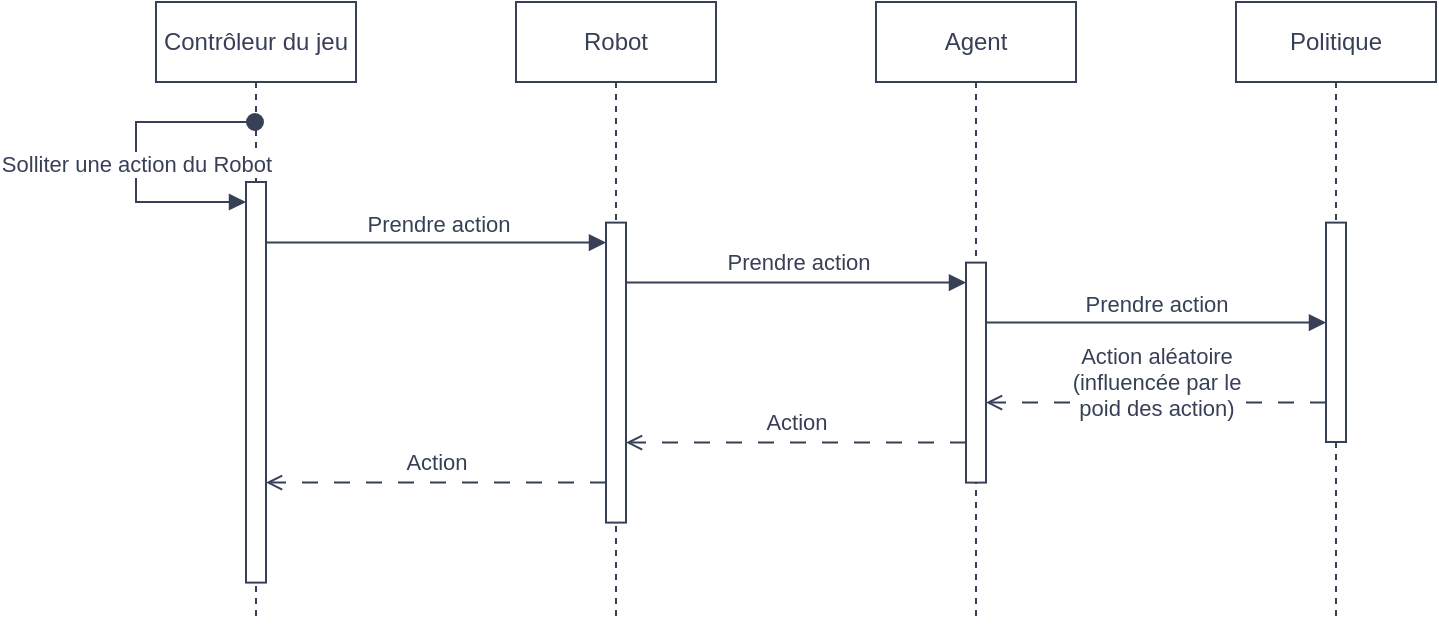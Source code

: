 <mxfile version="21.2.1" type="device">
  <diagram name="Page-1" id="2YBvvXClWsGukQMizWep">
    <mxGraphModel dx="1292" dy="1162" grid="1" gridSize="10" guides="1" tooltips="1" connect="1" arrows="1" fold="1" page="1" pageScale="1" pageWidth="850" pageHeight="1100" background="none" math="0" shadow="0">
      <root>
        <mxCell id="0" />
        <mxCell id="1" parent="0" />
        <mxCell id="aM9ryv3xv72pqoxQDRHE-1" value="Contrôleur du jeu" style="shape=umlLifeline;perimeter=lifelinePerimeter;whiteSpace=wrap;html=1;container=0;dropTarget=0;collapsible=0;recursiveResize=0;outlineConnect=0;portConstraint=eastwest;newEdgeStyle={&quot;edgeStyle&quot;:&quot;elbowEdgeStyle&quot;,&quot;elbow&quot;:&quot;vertical&quot;,&quot;curved&quot;:0,&quot;rounded&quot;:0};labelBackgroundColor=default;size=40;fontColor=#374057;strokeColor=#374057;" parent="1" vertex="1">
          <mxGeometry x="80" y="40" width="100" height="310" as="geometry" />
        </mxCell>
        <mxCell id="aM9ryv3xv72pqoxQDRHE-2" value="" style="html=1;points=[];perimeter=orthogonalPerimeter;outlineConnect=0;targetShapes=umlLifeline;portConstraint=eastwest;newEdgeStyle={&quot;edgeStyle&quot;:&quot;elbowEdgeStyle&quot;,&quot;elbow&quot;:&quot;vertical&quot;,&quot;curved&quot;:0,&quot;rounded&quot;:0};fontColor=#374057;strokeColor=#374057;" parent="aM9ryv3xv72pqoxQDRHE-1" vertex="1">
          <mxGeometry x="45" y="90" width="10" height="200.3" as="geometry" />
        </mxCell>
        <mxCell id="aM9ryv3xv72pqoxQDRHE-3" value="Solliter une action du Robot" style="verticalAlign=bottom;startArrow=oval;endArrow=block;startSize=8;edgeStyle=orthogonalEdgeStyle;elbow=vertical;rounded=0;labelBackgroundColor=default;labelBorderColor=none;html=1;fontStyle=0;fontColor=#374057;strokeColor=#374057;" parent="aM9ryv3xv72pqoxQDRHE-1" source="aM9ryv3xv72pqoxQDRHE-1" target="aM9ryv3xv72pqoxQDRHE-2" edge="1">
          <mxGeometry x="0.159" relative="1" as="geometry">
            <mxPoint x="-60" y="100.3" as="sourcePoint" />
            <Array as="points">
              <mxPoint x="-10" y="60" />
              <mxPoint x="-10" y="100" />
            </Array>
            <mxPoint as="offset" />
          </mxGeometry>
        </mxCell>
        <mxCell id="aM9ryv3xv72pqoxQDRHE-5" value="Robot" style="shape=umlLifeline;perimeter=lifelinePerimeter;whiteSpace=wrap;html=1;container=0;dropTarget=0;collapsible=0;recursiveResize=0;outlineConnect=0;portConstraint=eastwest;newEdgeStyle={&quot;edgeStyle&quot;:&quot;elbowEdgeStyle&quot;,&quot;elbow&quot;:&quot;vertical&quot;,&quot;curved&quot;:0,&quot;rounded&quot;:0};fontColor=#374057;strokeColor=#374057;" parent="1" vertex="1">
          <mxGeometry x="260" y="40" width="100" height="310" as="geometry" />
        </mxCell>
        <mxCell id="aM9ryv3xv72pqoxQDRHE-6" value="" style="html=1;points=[];perimeter=orthogonalPerimeter;outlineConnect=0;targetShapes=umlLifeline;portConstraint=eastwest;newEdgeStyle={&quot;edgeStyle&quot;:&quot;elbowEdgeStyle&quot;,&quot;elbow&quot;:&quot;vertical&quot;,&quot;curved&quot;:0,&quot;rounded&quot;:0};fontColor=#374057;strokeColor=#374057;" parent="aM9ryv3xv72pqoxQDRHE-5" vertex="1">
          <mxGeometry x="45" y="110.3" width="10" height="150" as="geometry" />
        </mxCell>
        <mxCell id="aM9ryv3xv72pqoxQDRHE-7" value="Prendre action" style="html=1;verticalAlign=bottom;endArrow=block;edgeStyle=elbowEdgeStyle;elbow=vertical;curved=0;rounded=0;labelBackgroundColor=none;fontColor=#374057;strokeColor=#374057;" parent="1" source="aM9ryv3xv72pqoxQDRHE-2" target="aM9ryv3xv72pqoxQDRHE-6" edge="1">
          <mxGeometry x="0.003" relative="1" as="geometry">
            <mxPoint x="235" y="160.3" as="sourcePoint" />
            <Array as="points">
              <mxPoint x="220" y="160.3" />
            </Array>
            <mxPoint as="offset" />
          </mxGeometry>
        </mxCell>
        <mxCell id="Yk7irKGBs4unOvjQ7Orx-1" value="Agent" style="shape=umlLifeline;perimeter=lifelinePerimeter;whiteSpace=wrap;html=1;container=0;dropTarget=0;collapsible=0;recursiveResize=0;outlineConnect=0;portConstraint=eastwest;newEdgeStyle={&quot;edgeStyle&quot;:&quot;elbowEdgeStyle&quot;,&quot;elbow&quot;:&quot;vertical&quot;,&quot;curved&quot;:0,&quot;rounded&quot;:0};fontColor=#374057;strokeColor=#374057;" parent="1" vertex="1">
          <mxGeometry x="440" y="40" width="100" height="310" as="geometry" />
        </mxCell>
        <mxCell id="Yk7irKGBs4unOvjQ7Orx-2" value="" style="html=1;points=[];perimeter=orthogonalPerimeter;outlineConnect=0;targetShapes=umlLifeline;portConstraint=eastwest;newEdgeStyle={&quot;edgeStyle&quot;:&quot;elbowEdgeStyle&quot;,&quot;elbow&quot;:&quot;vertical&quot;,&quot;curved&quot;:0,&quot;rounded&quot;:0};fontColor=#374057;strokeColor=#374057;" parent="Yk7irKGBs4unOvjQ7Orx-1" vertex="1">
          <mxGeometry x="45" y="130.3" width="10" height="110" as="geometry" />
        </mxCell>
        <mxCell id="Yk7irKGBs4unOvjQ7Orx-3" value="Politique" style="shape=umlLifeline;perimeter=lifelinePerimeter;whiteSpace=wrap;html=1;container=0;dropTarget=0;collapsible=0;recursiveResize=0;outlineConnect=0;portConstraint=eastwest;newEdgeStyle={&quot;edgeStyle&quot;:&quot;elbowEdgeStyle&quot;,&quot;elbow&quot;:&quot;vertical&quot;,&quot;curved&quot;:0,&quot;rounded&quot;:0};fontColor=#374057;strokeColor=#374057;" parent="1" vertex="1">
          <mxGeometry x="620" y="40" width="100" height="310" as="geometry" />
        </mxCell>
        <mxCell id="Yk7irKGBs4unOvjQ7Orx-4" value="" style="html=1;points=[];perimeter=orthogonalPerimeter;outlineConnect=0;targetShapes=umlLifeline;portConstraint=eastwest;newEdgeStyle={&quot;edgeStyle&quot;:&quot;elbowEdgeStyle&quot;,&quot;elbow&quot;:&quot;vertical&quot;,&quot;curved&quot;:0,&quot;rounded&quot;:0};fontColor=#374057;strokeColor=#374057;" parent="Yk7irKGBs4unOvjQ7Orx-3" vertex="1">
          <mxGeometry x="45" y="110.3" width="10" height="109.7" as="geometry" />
        </mxCell>
        <mxCell id="Yk7irKGBs4unOvjQ7Orx-6" value="Prendre action" style="edgeStyle=elbowEdgeStyle;rounded=0;orthogonalLoop=1;jettySize=auto;html=1;elbow=vertical;curved=0;endArrow=block;endFill=1;labelBackgroundColor=none;fontColor=#374057;strokeColor=#374057;" parent="1" source="aM9ryv3xv72pqoxQDRHE-6" target="Yk7irKGBs4unOvjQ7Orx-2" edge="1">
          <mxGeometry x="0.003" y="10" relative="1" as="geometry">
            <Array as="points">
              <mxPoint x="390" y="180.3" />
            </Array>
            <mxPoint as="offset" />
          </mxGeometry>
        </mxCell>
        <mxCell id="Yk7irKGBs4unOvjQ7Orx-7" style="edgeStyle=elbowEdgeStyle;rounded=0;orthogonalLoop=1;jettySize=auto;html=1;elbow=vertical;curved=0;endArrow=block;endFill=1;fontColor=#374057;strokeColor=#374057;" parent="1" source="Yk7irKGBs4unOvjQ7Orx-2" target="Yk7irKGBs4unOvjQ7Orx-4" edge="1">
          <mxGeometry relative="1" as="geometry">
            <Array as="points">
              <mxPoint x="580" y="200.3" />
            </Array>
          </mxGeometry>
        </mxCell>
        <mxCell id="Yk7irKGBs4unOvjQ7Orx-8" value="Prendre action" style="edgeLabel;html=1;align=center;verticalAlign=middle;resizable=0;points=[];labelBackgroundColor=none;fontColor=#374057;" parent="Yk7irKGBs4unOvjQ7Orx-7" vertex="1" connectable="0">
          <mxGeometry x="-0.374" y="-1" relative="1" as="geometry">
            <mxPoint x="32" y="-11" as="offset" />
          </mxGeometry>
        </mxCell>
        <mxCell id="Yk7irKGBs4unOvjQ7Orx-9" value="Action aléatoire&lt;br&gt;(influencée par le &lt;br&gt;poid des action)" style="edgeStyle=elbowEdgeStyle;rounded=0;orthogonalLoop=1;jettySize=auto;html=1;elbow=vertical;curved=0;dashed=1;strokeColor=#374057;endArrow=open;endFill=0;dashPattern=8 8;labelBackgroundColor=default;fontColor=#374057;" parent="1" source="Yk7irKGBs4unOvjQ7Orx-4" target="Yk7irKGBs4unOvjQ7Orx-2" edge="1">
          <mxGeometry y="-10" relative="1" as="geometry">
            <Array as="points">
              <mxPoint x="580" y="240.3" />
            </Array>
            <mxPoint as="offset" />
          </mxGeometry>
        </mxCell>
        <mxCell id="Yk7irKGBs4unOvjQ7Orx-10" style="edgeStyle=elbowEdgeStyle;rounded=0;orthogonalLoop=1;jettySize=auto;html=1;elbow=vertical;curved=0;dashed=1;strokeColor=none;dashPattern=8 8;fontColor=#374057;" parent="1" source="Yk7irKGBs4unOvjQ7Orx-2" target="aM9ryv3xv72pqoxQDRHE-6" edge="1">
          <mxGeometry relative="1" as="geometry">
            <Array as="points">
              <mxPoint x="400" y="260.3" />
            </Array>
          </mxGeometry>
        </mxCell>
        <mxCell id="Yk7irKGBs4unOvjQ7Orx-11" value="Action" style="edgeStyle=elbowEdgeStyle;rounded=0;orthogonalLoop=1;jettySize=auto;html=1;elbow=vertical;curved=0;strokeColor=#374057;endArrow=open;endFill=0;labelBackgroundColor=none;dashed=1;dashPattern=8 8;fontColor=#374057;" parent="1" source="Yk7irKGBs4unOvjQ7Orx-2" target="aM9ryv3xv72pqoxQDRHE-6" edge="1">
          <mxGeometry y="-10" relative="1" as="geometry">
            <mxPoint x="480" y="260.61" as="sourcePoint" />
            <mxPoint x="320" y="260.3" as="targetPoint" />
            <mxPoint as="offset" />
            <Array as="points">
              <mxPoint x="330" y="260.3" />
            </Array>
          </mxGeometry>
        </mxCell>
        <mxCell id="Yk7irKGBs4unOvjQ7Orx-12" value="Action" style="edgeStyle=elbowEdgeStyle;rounded=0;orthogonalLoop=1;jettySize=auto;html=1;elbow=vertical;curved=0;dashed=1;strokeColor=#374057;endArrow=open;endFill=0;dashPattern=8 8;labelBackgroundColor=none;fontColor=#374057;" parent="1" source="aM9ryv3xv72pqoxQDRHE-6" target="aM9ryv3xv72pqoxQDRHE-2" edge="1">
          <mxGeometry y="-10" relative="1" as="geometry">
            <mxPoint x="300" y="280.3" as="sourcePoint" />
            <mxPoint x="140" y="280.3" as="targetPoint" />
            <mxPoint as="offset" />
            <Array as="points">
              <mxPoint x="155" y="280.3" />
            </Array>
          </mxGeometry>
        </mxCell>
      </root>
    </mxGraphModel>
  </diagram>
</mxfile>

